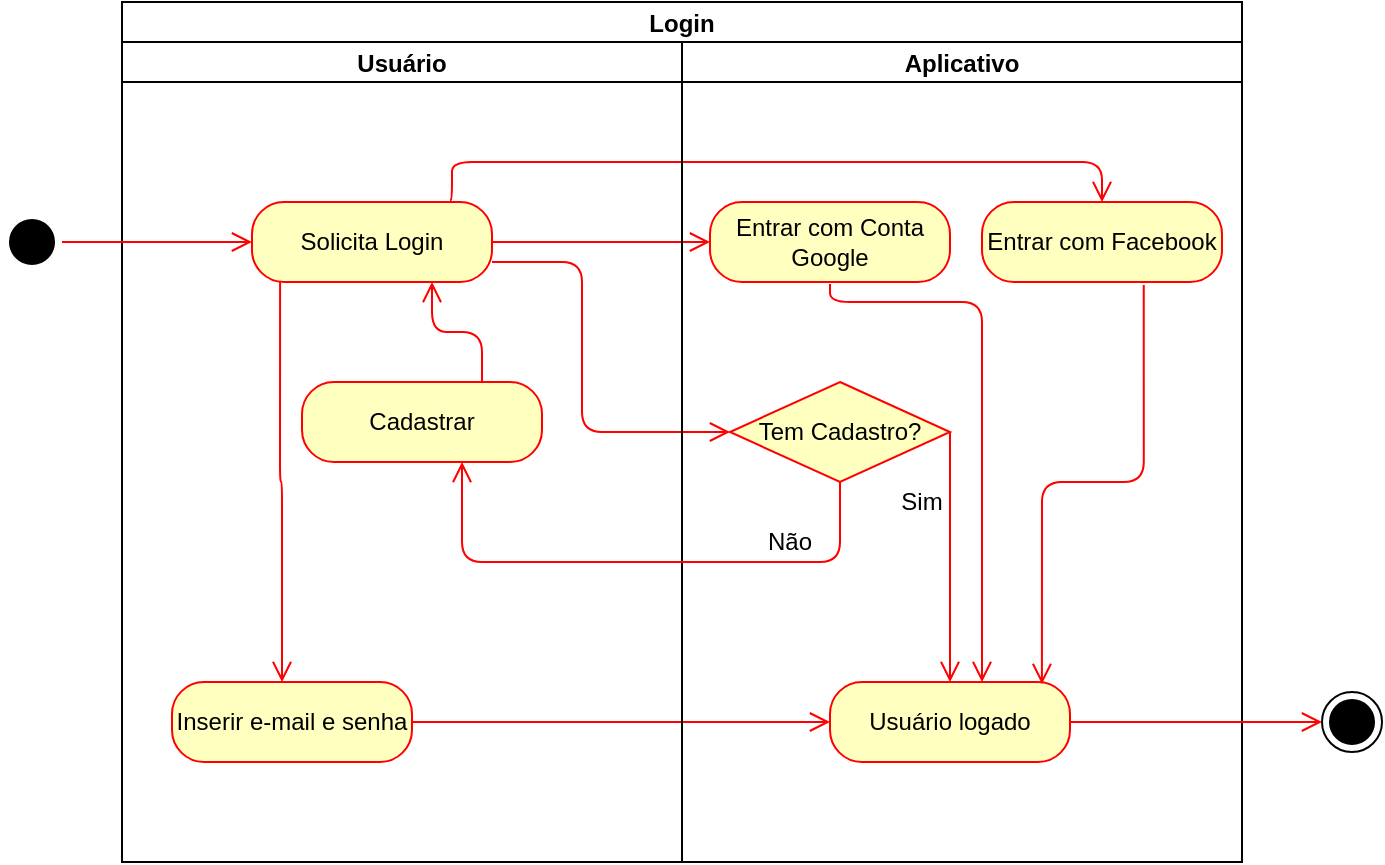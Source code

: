<mxfile version="15.2.9" type="google"><diagram id="Q93mbJGi8A9x7bjUBaWh" name="Page-1"><mxGraphModel dx="868" dy="1619" grid="1" gridSize="10" guides="1" tooltips="1" connect="1" arrows="1" fold="1" page="1" pageScale="1" pageWidth="827" pageHeight="1169" math="0" shadow="0"><root><mxCell id="0"/><mxCell id="1" parent="0"/><mxCell id="hiEIploD_hL2NCXi-13z-31" value="Login" style="swimlane;childLayout=stackLayout;resizeParent=1;resizeParentMax=0;startSize=20;" parent="1" vertex="1"><mxGeometry x="170" y="-20" width="560" height="430" as="geometry"/></mxCell><mxCell id="hiEIploD_hL2NCXi-13z-32" value="Usuário" style="swimlane;startSize=20;" parent="hiEIploD_hL2NCXi-13z-31" vertex="1"><mxGeometry y="20" width="280" height="410" as="geometry"/></mxCell><mxCell id="hiEIploD_hL2NCXi-13z-1" value="&lt;font style=&quot;vertical-align: inherit&quot;&gt;&lt;font style=&quot;vertical-align: inherit&quot;&gt;&lt;font style=&quot;vertical-align: inherit&quot;&gt;&lt;font style=&quot;vertical-align: inherit&quot;&gt;&lt;font style=&quot;vertical-align: inherit&quot;&gt;&lt;font style=&quot;vertical-align: inherit&quot;&gt;Solicita Login&lt;/font&gt;&lt;/font&gt;&lt;/font&gt;&lt;/font&gt;&lt;br&gt;&lt;/font&gt;&lt;/font&gt;" style="rounded=1;whiteSpace=wrap;html=1;arcSize=40;fontColor=#000000;fillColor=#FFFFC0;strokeColor=#FF0000;" parent="hiEIploD_hL2NCXi-13z-32" vertex="1"><mxGeometry x="65" y="80" width="120" height="40" as="geometry"/></mxCell><mxCell id="hiEIploD_hL2NCXi-13z-4" value="Cadastrar" style="rounded=1;whiteSpace=wrap;html=1;arcSize=40;fontColor=#000000;fillColor=#FFFFC0;strokeColor=#FF0000;" parent="hiEIploD_hL2NCXi-13z-32" vertex="1"><mxGeometry x="90" y="170" width="120" height="40" as="geometry"/></mxCell><mxCell id="hiEIploD_hL2NCXi-13z-6" value="Inserir e-mail e senha" style="rounded=1;whiteSpace=wrap;html=1;arcSize=40;fontColor=#000000;fillColor=#FFFFC0;strokeColor=#FF0000;" parent="hiEIploD_hL2NCXi-13z-32" vertex="1"><mxGeometry x="25" y="320" width="120" height="40" as="geometry"/></mxCell><mxCell id="hiEIploD_hL2NCXi-13z-64" value="" style="edgeStyle=orthogonalEdgeStyle;html=1;verticalAlign=bottom;endArrow=open;endSize=8;strokeColor=#FF0000;entryX=0.75;entryY=1;entryDx=0;entryDy=0;startArrow=none;exitX=0.75;exitY=0;exitDx=0;exitDy=0;" parent="hiEIploD_hL2NCXi-13z-32" source="hiEIploD_hL2NCXi-13z-4" target="hiEIploD_hL2NCXi-13z-1" edge="1"><mxGeometry relative="1" as="geometry"><mxPoint x="230" y="94.5" as="targetPoint"/><mxPoint x="150" y="94.5" as="sourcePoint"/></mxGeometry></mxCell><mxCell id="-N7F22u3Q9PVhdMNQWJF-6" value="" style="edgeStyle=orthogonalEdgeStyle;html=1;verticalAlign=bottom;endArrow=open;endSize=8;strokeColor=#FF0000;startArrow=none;exitX=0.117;exitY=1;exitDx=0;exitDy=0;entryX=0.883;entryY=0.025;entryDx=0;entryDy=0;entryPerimeter=0;exitPerimeter=0;" edge="1" parent="hiEIploD_hL2NCXi-13z-32" source="hiEIploD_hL2NCXi-13z-1"><mxGeometry relative="1" as="geometry"><mxPoint x="80.0" y="320" as="targetPoint"/><mxPoint x="130.92" y="120.44" as="sourcePoint"/><Array as="points"><mxPoint x="79" y="220"/><mxPoint x="80" y="220"/></Array></mxGeometry></mxCell><mxCell id="hiEIploD_hL2NCXi-13z-58" value="" style="edgeStyle=orthogonalEdgeStyle;html=1;verticalAlign=bottom;endArrow=open;endSize=8;strokeColor=#FF0000;entryX=0;entryY=0.5;entryDx=0;entryDy=0;startArrow=none;exitX=1;exitY=0.5;exitDx=0;exitDy=0;" parent="hiEIploD_hL2NCXi-13z-31" source="hiEIploD_hL2NCXi-13z-6" target="hiEIploD_hL2NCXi-13z-5" edge="1"><mxGeometry relative="1" as="geometry"><mxPoint x="230" y="359.5" as="targetPoint"/><mxPoint x="150" y="359.5" as="sourcePoint"/></mxGeometry></mxCell><mxCell id="-N7F22u3Q9PVhdMNQWJF-1" value="" style="edgeStyle=orthogonalEdgeStyle;html=1;verticalAlign=bottom;endArrow=open;endSize=8;strokeColor=#FF0000;startArrow=none;exitX=1;exitY=0.75;exitDx=0;exitDy=0;entryX=0;entryY=0.5;entryDx=0;entryDy=0;" edge="1" parent="hiEIploD_hL2NCXi-13z-31" source="hiEIploD_hL2NCXi-13z-1" target="hiEIploD_hL2NCXi-13z-3"><mxGeometry relative="1" as="geometry"><mxPoint x="300" y="210" as="targetPoint"/><mxPoint x="190" y="130" as="sourcePoint"/><Array as="points"><mxPoint x="230" y="130"/><mxPoint x="230" y="215"/></Array></mxGeometry></mxCell><mxCell id="-N7F22u3Q9PVhdMNQWJF-4" value="" style="edgeStyle=orthogonalEdgeStyle;html=1;verticalAlign=bottom;endArrow=open;endSize=8;strokeColor=#FF0000;startArrow=none;exitX=1;exitY=0.5;exitDx=0;exitDy=0;entryX=0;entryY=0.5;entryDx=0;entryDy=0;" edge="1" parent="hiEIploD_hL2NCXi-13z-31" source="hiEIploD_hL2NCXi-13z-1" target="hiEIploD_hL2NCXi-13z-7"><mxGeometry relative="1" as="geometry"><mxPoint x="270" y="130" as="targetPoint"/><mxPoint x="195" y="140" as="sourcePoint"/><Array as="points"><mxPoint x="250" y="120"/><mxPoint x="250" y="120"/></Array></mxGeometry></mxCell><mxCell id="-N7F22u3Q9PVhdMNQWJF-5" value="" style="edgeStyle=orthogonalEdgeStyle;html=1;verticalAlign=bottom;endArrow=open;endSize=8;strokeColor=#FF0000;startArrow=none;exitX=0.825;exitY=-0.025;exitDx=0;exitDy=0;entryX=0.5;entryY=0;entryDx=0;entryDy=0;exitPerimeter=0;" edge="1" parent="hiEIploD_hL2NCXi-13z-31" source="hiEIploD_hL2NCXi-13z-1" target="hiEIploD_hL2NCXi-13z-2"><mxGeometry relative="1" as="geometry"><mxPoint x="460" y="90" as="targetPoint"/><mxPoint x="165" y="90" as="sourcePoint"/><Array as="points"><mxPoint x="165" y="99"/><mxPoint x="165" y="80"/><mxPoint x="490" y="80"/></Array></mxGeometry></mxCell><mxCell id="hiEIploD_hL2NCXi-13z-36" value="Aplicativo" style="swimlane;startSize=20;strokeColor=#000000;" parent="hiEIploD_hL2NCXi-13z-31" vertex="1"><mxGeometry x="280" y="20" width="280" height="410" as="geometry"/></mxCell><mxCell id="hiEIploD_hL2NCXi-13z-3" value="Tem Cadastro?" style="rhombus;whiteSpace=wrap;html=1;fillColor=#FFFFC0;strokeColor=#FF0000;" parent="hiEIploD_hL2NCXi-13z-36" vertex="1"><mxGeometry x="24" y="170" width="110" height="50" as="geometry"/></mxCell><mxCell id="hiEIploD_hL2NCXi-13z-7" value="Entrar com Conta Google" style="rounded=1;whiteSpace=wrap;html=1;arcSize=40;fontColor=#000000;fillColor=#FFFFC0;strokeColor=#FF0000;" parent="hiEIploD_hL2NCXi-13z-36" vertex="1"><mxGeometry x="14" y="80" width="120" height="40" as="geometry"/></mxCell><mxCell id="hiEIploD_hL2NCXi-13z-2" value="Entrar com Facebook" style="rounded=1;whiteSpace=wrap;html=1;arcSize=40;fontColor=#000000;fillColor=#FFFFC0;strokeColor=#FF0000;" parent="hiEIploD_hL2NCXi-13z-36" vertex="1"><mxGeometry x="150" y="80" width="120" height="40" as="geometry"/></mxCell><mxCell id="hiEIploD_hL2NCXi-13z-5" value="Usuário logado" style="rounded=1;whiteSpace=wrap;html=1;arcSize=40;fontColor=#000000;fillColor=#FFFFC0;strokeColor=#FF0000;" parent="hiEIploD_hL2NCXi-13z-36" vertex="1"><mxGeometry x="74" y="320" width="120" height="40" as="geometry"/></mxCell><mxCell id="hiEIploD_hL2NCXi-13z-67" value="Sim" style="text;html=1;strokeColor=none;fillColor=none;align=center;verticalAlign=middle;whiteSpace=wrap;rounded=0;" parent="hiEIploD_hL2NCXi-13z-36" vertex="1"><mxGeometry x="100" y="220" width="40" height="20" as="geometry"/></mxCell><mxCell id="hiEIploD_hL2NCXi-13z-68" value="Não" style="text;html=1;strokeColor=none;fillColor=none;align=center;verticalAlign=middle;whiteSpace=wrap;rounded=0;" parent="hiEIploD_hL2NCXi-13z-36" vertex="1"><mxGeometry x="34" y="240" width="40" height="20" as="geometry"/></mxCell><mxCell id="hiEIploD_hL2NCXi-13z-63" value="" style="edgeStyle=orthogonalEdgeStyle;html=1;verticalAlign=bottom;endArrow=open;endSize=8;strokeColor=#FF0000;startArrow=none;exitX=0.674;exitY=1.036;exitDx=0;exitDy=0;entryX=0.883;entryY=0.025;entryDx=0;entryDy=0;entryPerimeter=0;exitPerimeter=0;" parent="hiEIploD_hL2NCXi-13z-36" source="hiEIploD_hL2NCXi-13z-2" target="hiEIploD_hL2NCXi-13z-5" edge="1"><mxGeometry relative="1" as="geometry"><mxPoint x="140" y="319" as="targetPoint"/><mxPoint x="-100" y="94.5" as="sourcePoint"/><Array as="points"/></mxGeometry></mxCell><mxCell id="hiEIploD_hL2NCXi-13z-61" value="" style="edgeStyle=orthogonalEdgeStyle;html=1;verticalAlign=bottom;endArrow=open;endSize=8;strokeColor=#FF0000;startArrow=none;" parent="hiEIploD_hL2NCXi-13z-36" edge="1"><mxGeometry relative="1" as="geometry"><mxPoint x="150" y="320" as="targetPoint"/><mxPoint x="74" y="121" as="sourcePoint"/><Array as="points"><mxPoint x="74" y="130"/><mxPoint x="150" y="130"/></Array></mxGeometry></mxCell><mxCell id="-N7F22u3Q9PVhdMNQWJF-3" value="" style="edgeStyle=orthogonalEdgeStyle;html=1;verticalAlign=bottom;endArrow=open;endSize=8;strokeColor=#FF0000;startArrow=none;entryX=0.5;entryY=0;entryDx=0;entryDy=0;exitX=1;exitY=0.5;exitDx=0;exitDy=0;" edge="1" parent="hiEIploD_hL2NCXi-13z-36" source="hiEIploD_hL2NCXi-13z-3" target="hiEIploD_hL2NCXi-13z-5"><mxGeometry relative="1" as="geometry"><mxPoint x="-70" y="220.0" as="targetPoint"/><mxPoint x="104" y="220" as="sourcePoint"/><Array as="points"><mxPoint x="134" y="250"/><mxPoint x="134" y="250"/></Array></mxGeometry></mxCell><mxCell id="-N7F22u3Q9PVhdMNQWJF-2" value="" style="edgeStyle=orthogonalEdgeStyle;html=1;verticalAlign=bottom;endArrow=open;endSize=8;strokeColor=#FF0000;startArrow=none;exitX=0.5;exitY=1;exitDx=0;exitDy=0;" edge="1" parent="1" source="hiEIploD_hL2NCXi-13z-3"><mxGeometry relative="1" as="geometry"><mxPoint x="340" y="210" as="targetPoint"/><mxPoint x="485" y="220" as="sourcePoint"/><Array as="points"><mxPoint x="529" y="260"/><mxPoint x="340" y="260"/></Array></mxGeometry></mxCell><mxCell id="hiEIploD_hL2NCXi-13z-29" value="" style="ellipse;html=1;shape=startState;fillColor=#000000;strokeColor=#000000;" parent="1" vertex="1"><mxGeometry x="110" y="85" width="30" height="30" as="geometry"/></mxCell><mxCell id="hiEIploD_hL2NCXi-13z-70" value="" style="edgeStyle=orthogonalEdgeStyle;html=1;verticalAlign=bottom;endArrow=open;endSize=8;strokeColor=#FF0000;startArrow=none;entryX=0;entryY=0.5;entryDx=0;entryDy=0;exitX=1;exitY=0.5;exitDx=0;exitDy=0;" parent="1" target="hiEIploD_hL2NCXi-13z-1" edge="1" source="hiEIploD_hL2NCXi-13z-29"><mxGeometry relative="1" as="geometry"><mxPoint x="230" y="100" as="targetPoint"/><mxPoint x="200" y="100" as="sourcePoint"/><Array as="points"/></mxGeometry></mxCell><mxCell id="hiEIploD_hL2NCXi-13z-9" value="" style="ellipse;html=1;shape=endState;fillColor=#000000;strokeColor=#000000;" parent="1" vertex="1"><mxGeometry x="770" y="325" width="30" height="30" as="geometry"/></mxCell><mxCell id="hiEIploD_hL2NCXi-13z-60" value="" style="edgeStyle=orthogonalEdgeStyle;html=1;verticalAlign=bottom;endArrow=open;endSize=8;strokeColor=#FF0000;startArrow=none;exitX=1;exitY=0.5;exitDx=0;exitDy=0;entryX=0;entryY=0.5;entryDx=0;entryDy=0;" parent="1" source="hiEIploD_hL2NCXi-13z-5" edge="1" target="hiEIploD_hL2NCXi-13z-9"><mxGeometry relative="1" as="geometry"><mxPoint x="660" y="340" as="targetPoint"/><mxPoint x="620" y="340" as="sourcePoint"/><Array as="points"/></mxGeometry></mxCell></root></mxGraphModel></diagram></mxfile>